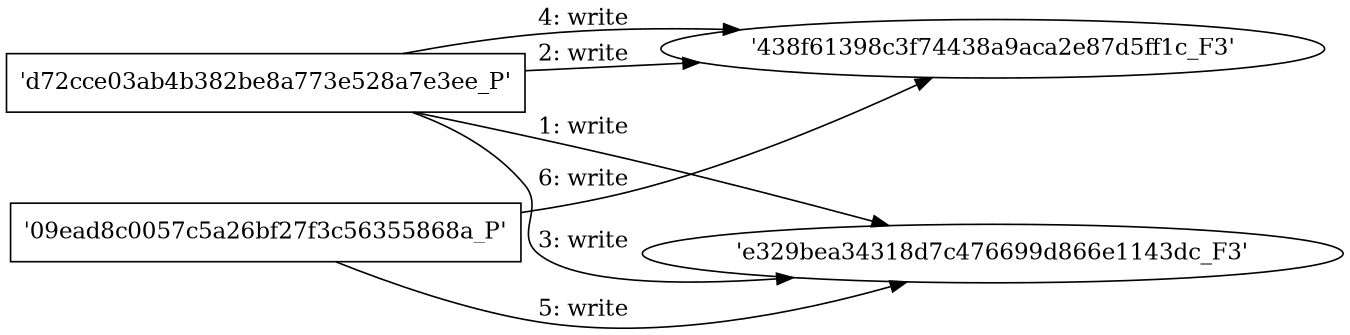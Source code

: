 digraph "D:\Learning\Paper\apt\基于CTI的攻击预警\Dataset\攻击图\ASGfromALLCTI\Zero Trust Deployment Guide for devices.dot" {
rankdir="LR"
size="9"
fixedsize="false"
splines="true"
nodesep=0.3
ranksep=0
fontsize=10
overlap="scalexy"
engine= "neato"
	"'e329bea34318d7c476699d866e1143dc_F3'" [node_type=file shape=ellipse]
	"'d72cce03ab4b382be8a773e528a7e3ee_P'" [node_type=Process shape=box]
	"'d72cce03ab4b382be8a773e528a7e3ee_P'" -> "'e329bea34318d7c476699d866e1143dc_F3'" [label="1: write"]
	"'438f61398c3f74438a9aca2e87d5ff1c_F3'" [node_type=file shape=ellipse]
	"'d72cce03ab4b382be8a773e528a7e3ee_P'" [node_type=Process shape=box]
	"'d72cce03ab4b382be8a773e528a7e3ee_P'" -> "'438f61398c3f74438a9aca2e87d5ff1c_F3'" [label="2: write"]
	"'e329bea34318d7c476699d866e1143dc_F3'" [node_type=file shape=ellipse]
	"'d72cce03ab4b382be8a773e528a7e3ee_P'" [node_type=Process shape=box]
	"'d72cce03ab4b382be8a773e528a7e3ee_P'" -> "'e329bea34318d7c476699d866e1143dc_F3'" [label="3: write"]
	"'438f61398c3f74438a9aca2e87d5ff1c_F3'" [node_type=file shape=ellipse]
	"'d72cce03ab4b382be8a773e528a7e3ee_P'" [node_type=Process shape=box]
	"'d72cce03ab4b382be8a773e528a7e3ee_P'" -> "'438f61398c3f74438a9aca2e87d5ff1c_F3'" [label="4: write"]
	"'e329bea34318d7c476699d866e1143dc_F3'" [node_type=file shape=ellipse]
	"'09ead8c0057c5a26bf27f3c56355868a_P'" [node_type=Process shape=box]
	"'09ead8c0057c5a26bf27f3c56355868a_P'" -> "'e329bea34318d7c476699d866e1143dc_F3'" [label="5: write"]
	"'438f61398c3f74438a9aca2e87d5ff1c_F3'" [node_type=file shape=ellipse]
	"'09ead8c0057c5a26bf27f3c56355868a_P'" [node_type=Process shape=box]
	"'09ead8c0057c5a26bf27f3c56355868a_P'" -> "'438f61398c3f74438a9aca2e87d5ff1c_F3'" [label="6: write"]
}
